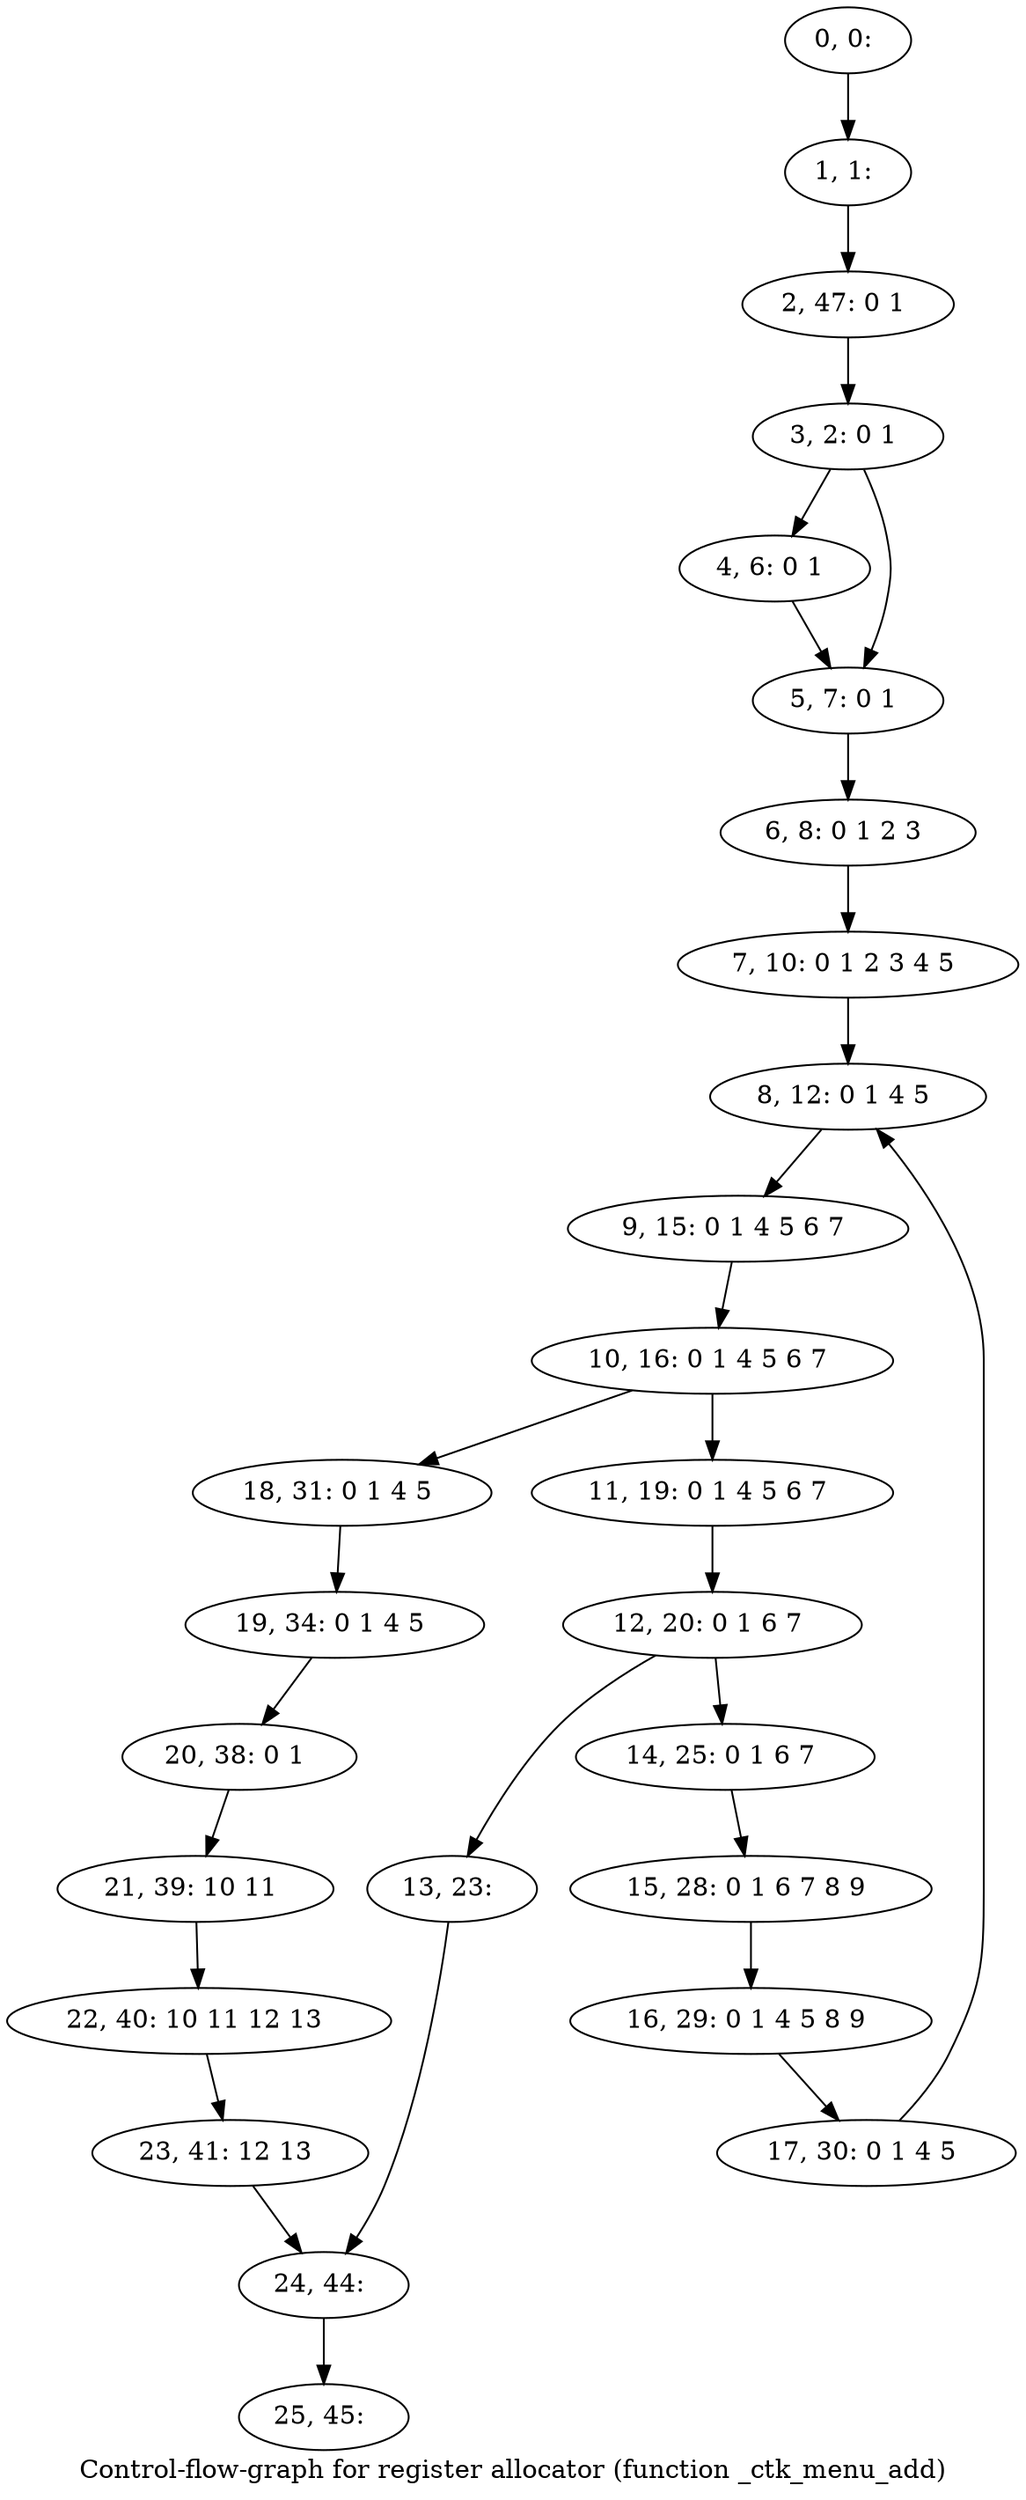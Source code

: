 digraph G {
graph [label="Control-flow-graph for register allocator (function _ctk_menu_add)"]
0[label="0, 0: "];
1[label="1, 1: "];
2[label="2, 47: 0 1 "];
3[label="3, 2: 0 1 "];
4[label="4, 6: 0 1 "];
5[label="5, 7: 0 1 "];
6[label="6, 8: 0 1 2 3 "];
7[label="7, 10: 0 1 2 3 4 5 "];
8[label="8, 12: 0 1 4 5 "];
9[label="9, 15: 0 1 4 5 6 7 "];
10[label="10, 16: 0 1 4 5 6 7 "];
11[label="11, 19: 0 1 4 5 6 7 "];
12[label="12, 20: 0 1 6 7 "];
13[label="13, 23: "];
14[label="14, 25: 0 1 6 7 "];
15[label="15, 28: 0 1 6 7 8 9 "];
16[label="16, 29: 0 1 4 5 8 9 "];
17[label="17, 30: 0 1 4 5 "];
18[label="18, 31: 0 1 4 5 "];
19[label="19, 34: 0 1 4 5 "];
20[label="20, 38: 0 1 "];
21[label="21, 39: 10 11 "];
22[label="22, 40: 10 11 12 13 "];
23[label="23, 41: 12 13 "];
24[label="24, 44: "];
25[label="25, 45: "];
0->1 ;
1->2 ;
2->3 ;
3->4 ;
3->5 ;
4->5 ;
5->6 ;
6->7 ;
7->8 ;
8->9 ;
9->10 ;
10->11 ;
10->18 ;
11->12 ;
12->13 ;
12->14 ;
13->24 ;
14->15 ;
15->16 ;
16->17 ;
17->8 ;
18->19 ;
19->20 ;
20->21 ;
21->22 ;
22->23 ;
23->24 ;
24->25 ;
}

